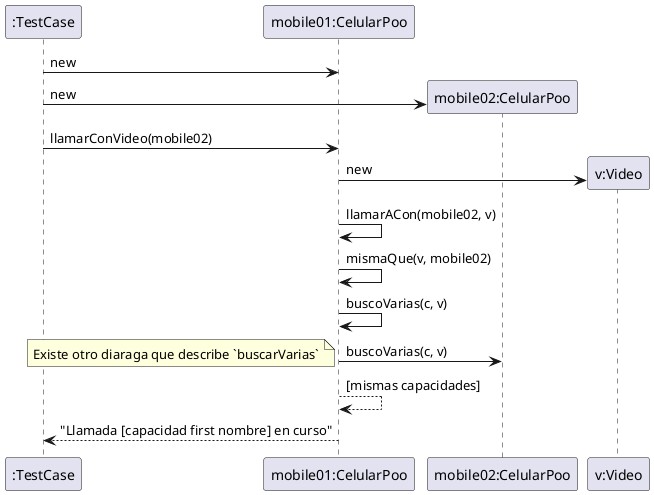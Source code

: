 @startuml

":TestCase" -> "mobile01:CelularPoo": new
create "mobile02:CelularPoo"
":TestCase" -> "mobile02:CelularPoo": new
":TestCase" -> "mobile01:CelularPoo": llamarConVideo(mobile02)
create "v:Video"
"mobile01:CelularPoo" -> "v:Video": new
"mobile01:CelularPoo" -> "mobile01:CelularPoo": llamarACon(mobile02, v)
"mobile01:CelularPoo" -> "mobile01:CelularPoo": mismaQue(v, mobile02)
"mobile01:CelularPoo" -> "mobile01:CelularPoo": buscoVarias(c, v)
"mobile01:CelularPoo" -> "mobile02:CelularPoo": buscoVarias(c, v)
note left
        Existe otro diaraga que describe `buscarVarias`
end note
"mobile01:CelularPoo" --> "mobile01:CelularPoo": [mismas capacidades]
"mobile01:CelularPoo" --> ":TestCase": "Llamada [capacidad first nombre] en curso"


@enduml

